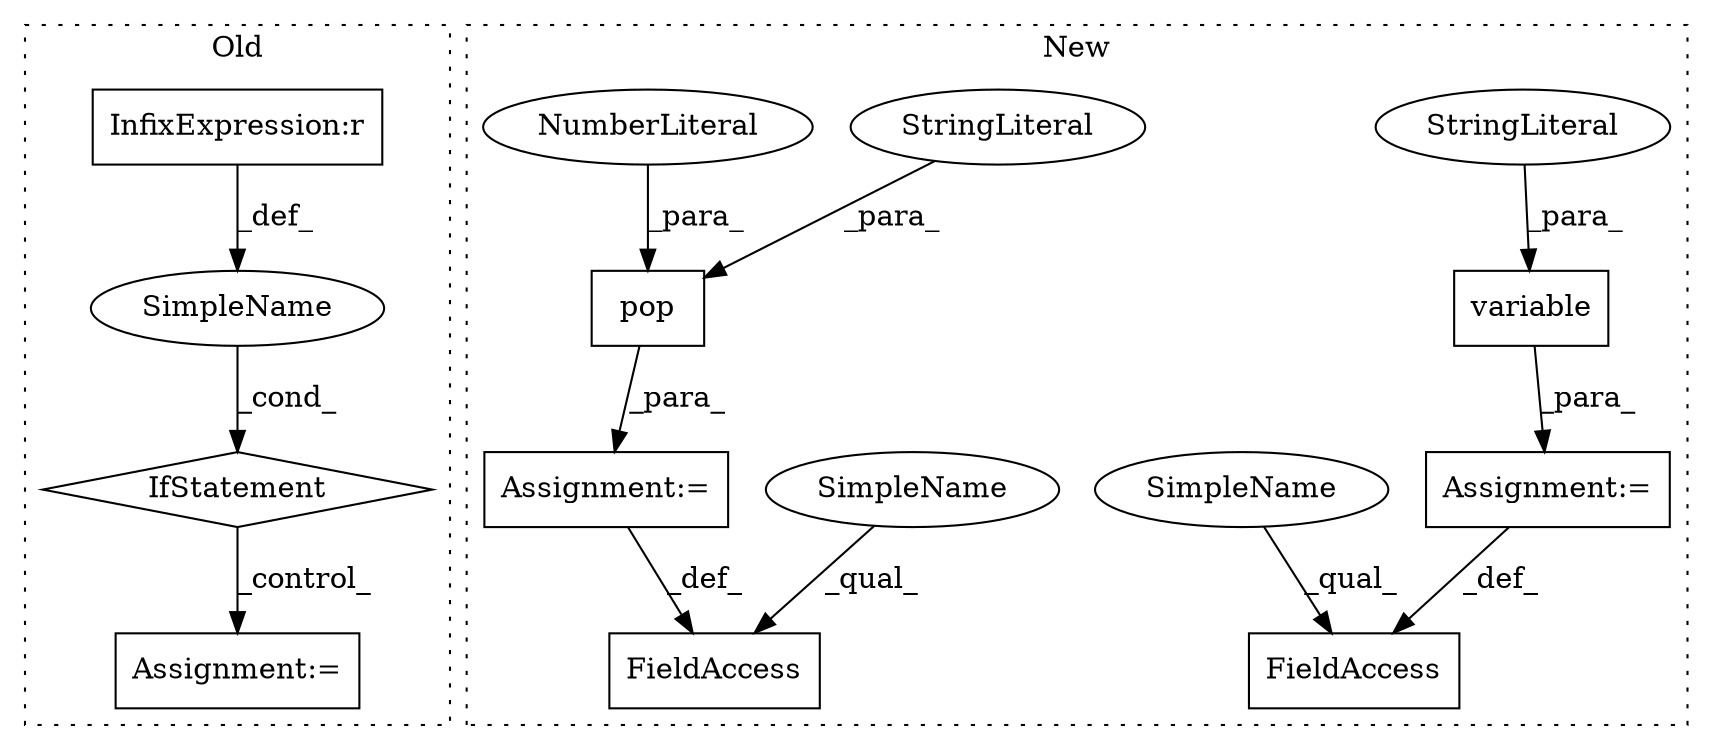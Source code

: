 digraph G {
subgraph cluster0 {
1 [label="IfStatement" a="25" s="10039,10058" l="4,2" shape="diamond"];
4 [label="Assignment:=" a="7" s="10075" l="1" shape="box"];
5 [label="SimpleName" a="42" s="" l="" shape="ellipse"];
6 [label="InfixExpression:r" a="27" s="10050" l="4" shape="box"];
label = "Old";
style="dotted";
}
subgraph cluster1 {
2 [label="variable" a="32" s="5199,5227" l="9,1" shape="box"];
3 [label="Assignment:=" a="7" s="5190" l="1" shape="box"];
7 [label="StringLiteral" a="45" s="5217" l="10" shape="ellipse"];
8 [label="FieldAccess" a="22" s="5177" l="13" shape="box"];
9 [label="FieldAccess" a="22" s="4907" l="18" shape="box"];
10 [label="pop" a="32" s="4933,4948" l="4,1" shape="box"];
11 [label="NumberLiteral" a="34" s="4945" l="3" shape="ellipse"];
12 [label="StringLiteral" a="45" s="4937" l="7" shape="ellipse"];
13 [label="Assignment:=" a="7" s="4925" l="1" shape="box"];
14 [label="SimpleName" a="42" s="5177" l="4" shape="ellipse"];
15 [label="SimpleName" a="42" s="4907" l="4" shape="ellipse"];
label = "New";
style="dotted";
}
1 -> 4 [label="_control_"];
2 -> 3 [label="_para_"];
3 -> 8 [label="_def_"];
5 -> 1 [label="_cond_"];
6 -> 5 [label="_def_"];
7 -> 2 [label="_para_"];
10 -> 13 [label="_para_"];
11 -> 10 [label="_para_"];
12 -> 10 [label="_para_"];
13 -> 9 [label="_def_"];
14 -> 8 [label="_qual_"];
15 -> 9 [label="_qual_"];
}